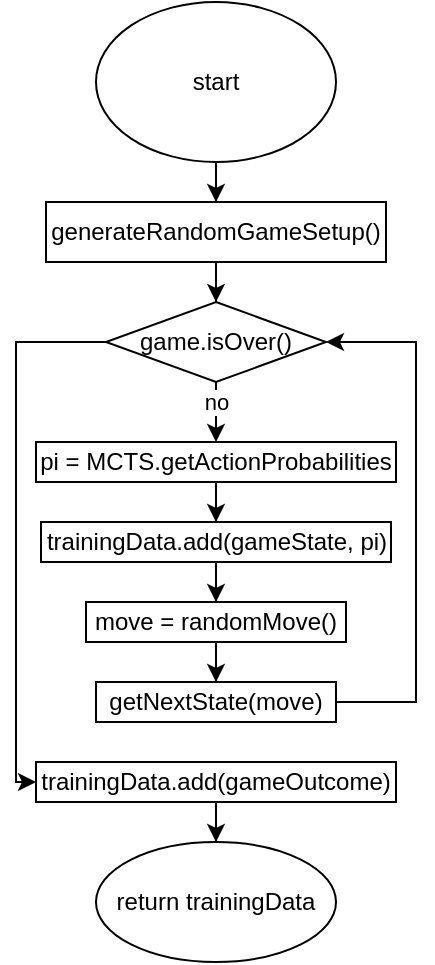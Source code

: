 <mxfile version="17.4.2" type="device"><diagram id="L5AevzHkUhJQr5vBCiGr" name="Page-1"><mxGraphModel dx="836" dy="869" grid="1" gridSize="10" guides="1" tooltips="1" connect="1" arrows="1" fold="1" page="1" pageScale="1" pageWidth="827" pageHeight="1169" math="0" shadow="0"><root><mxCell id="0"/><mxCell id="1" parent="0"/><mxCell id="fBhR_x-ovj6AuOe_8Ct2-15" value="" style="edgeStyle=orthogonalEdgeStyle;rounded=0;orthogonalLoop=1;jettySize=auto;html=1;" edge="1" parent="1" source="fBhR_x-ovj6AuOe_8Ct2-1" target="fBhR_x-ovj6AuOe_8Ct2-14"><mxGeometry relative="1" as="geometry"/></mxCell><mxCell id="fBhR_x-ovj6AuOe_8Ct2-1" value="start" style="ellipse;whiteSpace=wrap;html=1;" vertex="1" parent="1"><mxGeometry x="200" y="20" width="120" height="80" as="geometry"/></mxCell><mxCell id="fBhR_x-ovj6AuOe_8Ct2-9" value="" style="edgeStyle=orthogonalEdgeStyle;rounded=0;orthogonalLoop=1;jettySize=auto;html=1;" edge="1" parent="1" source="fBhR_x-ovj6AuOe_8Ct2-4" target="fBhR_x-ovj6AuOe_8Ct2-8"><mxGeometry relative="1" as="geometry"/></mxCell><mxCell id="fBhR_x-ovj6AuOe_8Ct2-18" value="no" style="edgeLabel;html=1;align=center;verticalAlign=middle;resizable=0;points=[];" vertex="1" connectable="0" parent="fBhR_x-ovj6AuOe_8Ct2-9"><mxGeometry x="-0.331" relative="1" as="geometry"><mxPoint y="-7" as="offset"/></mxGeometry></mxCell><mxCell id="fBhR_x-ovj6AuOe_8Ct2-28" value="" style="edgeStyle=orthogonalEdgeStyle;rounded=0;orthogonalLoop=1;jettySize=auto;html=1;" edge="1" parent="1" source="fBhR_x-ovj6AuOe_8Ct2-4" target="fBhR_x-ovj6AuOe_8Ct2-27"><mxGeometry relative="1" as="geometry"><Array as="points"><mxPoint x="160" y="190"/><mxPoint x="160" y="410"/></Array></mxGeometry></mxCell><mxCell id="fBhR_x-ovj6AuOe_8Ct2-4" value="game.isOver()" style="rhombus;whiteSpace=wrap;html=1;" vertex="1" parent="1"><mxGeometry x="205" y="170" width="110" height="40" as="geometry"/></mxCell><mxCell id="fBhR_x-ovj6AuOe_8Ct2-20" value="" style="edgeStyle=orthogonalEdgeStyle;rounded=0;orthogonalLoop=1;jettySize=auto;html=1;" edge="1" parent="1" source="fBhR_x-ovj6AuOe_8Ct2-8" target="fBhR_x-ovj6AuOe_8Ct2-19"><mxGeometry relative="1" as="geometry"/></mxCell><mxCell id="fBhR_x-ovj6AuOe_8Ct2-8" value="pi = MCTS.getActionProbabilities" style="whiteSpace=wrap;html=1;" vertex="1" parent="1"><mxGeometry x="170" y="240" width="180" height="20" as="geometry"/></mxCell><mxCell id="fBhR_x-ovj6AuOe_8Ct2-17" style="edgeStyle=orthogonalEdgeStyle;rounded=0;orthogonalLoop=1;jettySize=auto;html=1;entryX=0.5;entryY=0;entryDx=0;entryDy=0;" edge="1" parent="1" source="fBhR_x-ovj6AuOe_8Ct2-14" target="fBhR_x-ovj6AuOe_8Ct2-4"><mxGeometry relative="1" as="geometry"/></mxCell><mxCell id="fBhR_x-ovj6AuOe_8Ct2-14" value="generateRandomGameSetup()" style="whiteSpace=wrap;html=1;" vertex="1" parent="1"><mxGeometry x="175" y="120" width="170" height="30" as="geometry"/></mxCell><mxCell id="fBhR_x-ovj6AuOe_8Ct2-22" value="" style="edgeStyle=orthogonalEdgeStyle;rounded=0;orthogonalLoop=1;jettySize=auto;html=1;" edge="1" parent="1" source="fBhR_x-ovj6AuOe_8Ct2-19" target="fBhR_x-ovj6AuOe_8Ct2-21"><mxGeometry relative="1" as="geometry"/></mxCell><mxCell id="fBhR_x-ovj6AuOe_8Ct2-19" value="trainingData.add(gameState, pi)" style="whiteSpace=wrap;html=1;" vertex="1" parent="1"><mxGeometry x="172.5" y="280" width="175" height="20" as="geometry"/></mxCell><mxCell id="fBhR_x-ovj6AuOe_8Ct2-24" value="" style="edgeStyle=orthogonalEdgeStyle;rounded=0;orthogonalLoop=1;jettySize=auto;html=1;" edge="1" parent="1" source="fBhR_x-ovj6AuOe_8Ct2-21" target="fBhR_x-ovj6AuOe_8Ct2-23"><mxGeometry relative="1" as="geometry"/></mxCell><mxCell id="fBhR_x-ovj6AuOe_8Ct2-21" value="move = randomMove()" style="whiteSpace=wrap;html=1;" vertex="1" parent="1"><mxGeometry x="195" y="320" width="130" height="20" as="geometry"/></mxCell><mxCell id="fBhR_x-ovj6AuOe_8Ct2-29" style="edgeStyle=orthogonalEdgeStyle;rounded=0;orthogonalLoop=1;jettySize=auto;html=1;entryX=1;entryY=0.5;entryDx=0;entryDy=0;" edge="1" parent="1" source="fBhR_x-ovj6AuOe_8Ct2-23" target="fBhR_x-ovj6AuOe_8Ct2-4"><mxGeometry relative="1" as="geometry"><Array as="points"><mxPoint x="360" y="370"/><mxPoint x="360" y="190"/></Array></mxGeometry></mxCell><mxCell id="fBhR_x-ovj6AuOe_8Ct2-23" value="getNextState(move)" style="whiteSpace=wrap;html=1;" vertex="1" parent="1"><mxGeometry x="200" y="360" width="120" height="20" as="geometry"/></mxCell><mxCell id="fBhR_x-ovj6AuOe_8Ct2-31" value="" style="edgeStyle=orthogonalEdgeStyle;rounded=0;orthogonalLoop=1;jettySize=auto;html=1;" edge="1" parent="1" source="fBhR_x-ovj6AuOe_8Ct2-27" target="fBhR_x-ovj6AuOe_8Ct2-30"><mxGeometry relative="1" as="geometry"/></mxCell><mxCell id="fBhR_x-ovj6AuOe_8Ct2-27" value="trainingData.add(gameOutcome)" style="whiteSpace=wrap;html=1;" vertex="1" parent="1"><mxGeometry x="170" y="400" width="180" height="20" as="geometry"/></mxCell><mxCell id="fBhR_x-ovj6AuOe_8Ct2-30" value="return trainingData" style="ellipse;whiteSpace=wrap;html=1;" vertex="1" parent="1"><mxGeometry x="200" y="440" width="120" height="60" as="geometry"/></mxCell></root></mxGraphModel></diagram></mxfile>